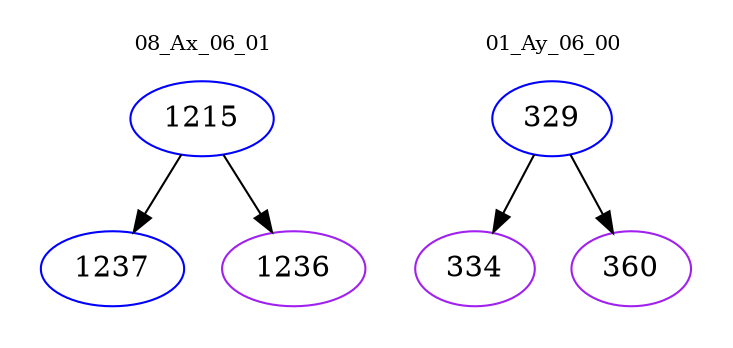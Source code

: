 digraph{
subgraph cluster_0 {
color = white
label = "08_Ax_06_01";
fontsize=10;
T0_1215 [label="1215", color="blue"]
T0_1215 -> T0_1237 [color="black"]
T0_1237 [label="1237", color="blue"]
T0_1215 -> T0_1236 [color="black"]
T0_1236 [label="1236", color="purple"]
}
subgraph cluster_1 {
color = white
label = "01_Ay_06_00";
fontsize=10;
T1_329 [label="329", color="blue"]
T1_329 -> T1_334 [color="black"]
T1_334 [label="334", color="purple"]
T1_329 -> T1_360 [color="black"]
T1_360 [label="360", color="purple"]
}
}
